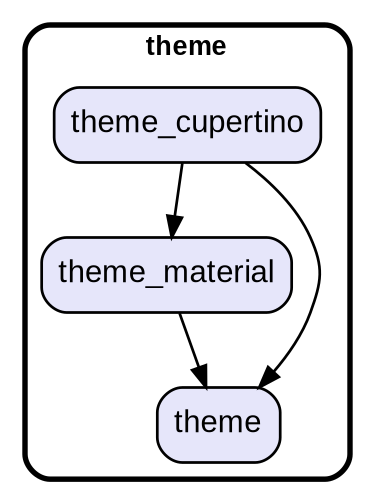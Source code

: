 digraph "" {
  graph [style=rounded fontname="Arial Black" fontsize=13 penwidth=2.6];
  node [shape=rect style="filled,rounded" fontname=Arial fontsize=15 fillcolor=Lavender penwidth=1.3];
  edge [penwidth=1.3];
  "/theme_cupertino.dart" [label="theme_cupertino"];
  "/theme_material.dart" [label="theme_material"];
  "/theme.dart" [label="theme"];
  subgraph "cluster~" {
    label="theme";
    "/theme_cupertino.dart";
    "/theme_material.dart";
    "/theme.dart";
  }
  "/theme_cupertino.dart" -> "/theme.dart";
  "/theme_cupertino.dart" -> "/theme_material.dart";
  "/theme_material.dart" -> "/theme.dart";
}
